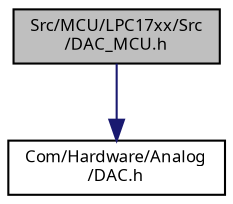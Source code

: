 digraph "Src/MCU/LPC17xx/Src/DAC_MCU.h"
{
  edge [fontname="Sans",fontsize="8",labelfontname="Sans",labelfontsize="8"];
  node [fontname="Sans",fontsize="8",shape=record];
  Node1 [label="Src/MCU/LPC17xx/Src\l/DAC_MCU.h",height=0.2,width=0.4,color="black", fillcolor="grey75", style="filled", fontcolor="black"];
  Node1 -> Node2 [color="midnightblue",fontsize="8",style="solid",fontname="Sans"];
  Node2 [label="Com/Hardware/Analog\l/DAC.h",height=0.2,width=0.4,color="black", fillcolor="white", style="filled",URL="$_d_a_c_8h.html"];
}

